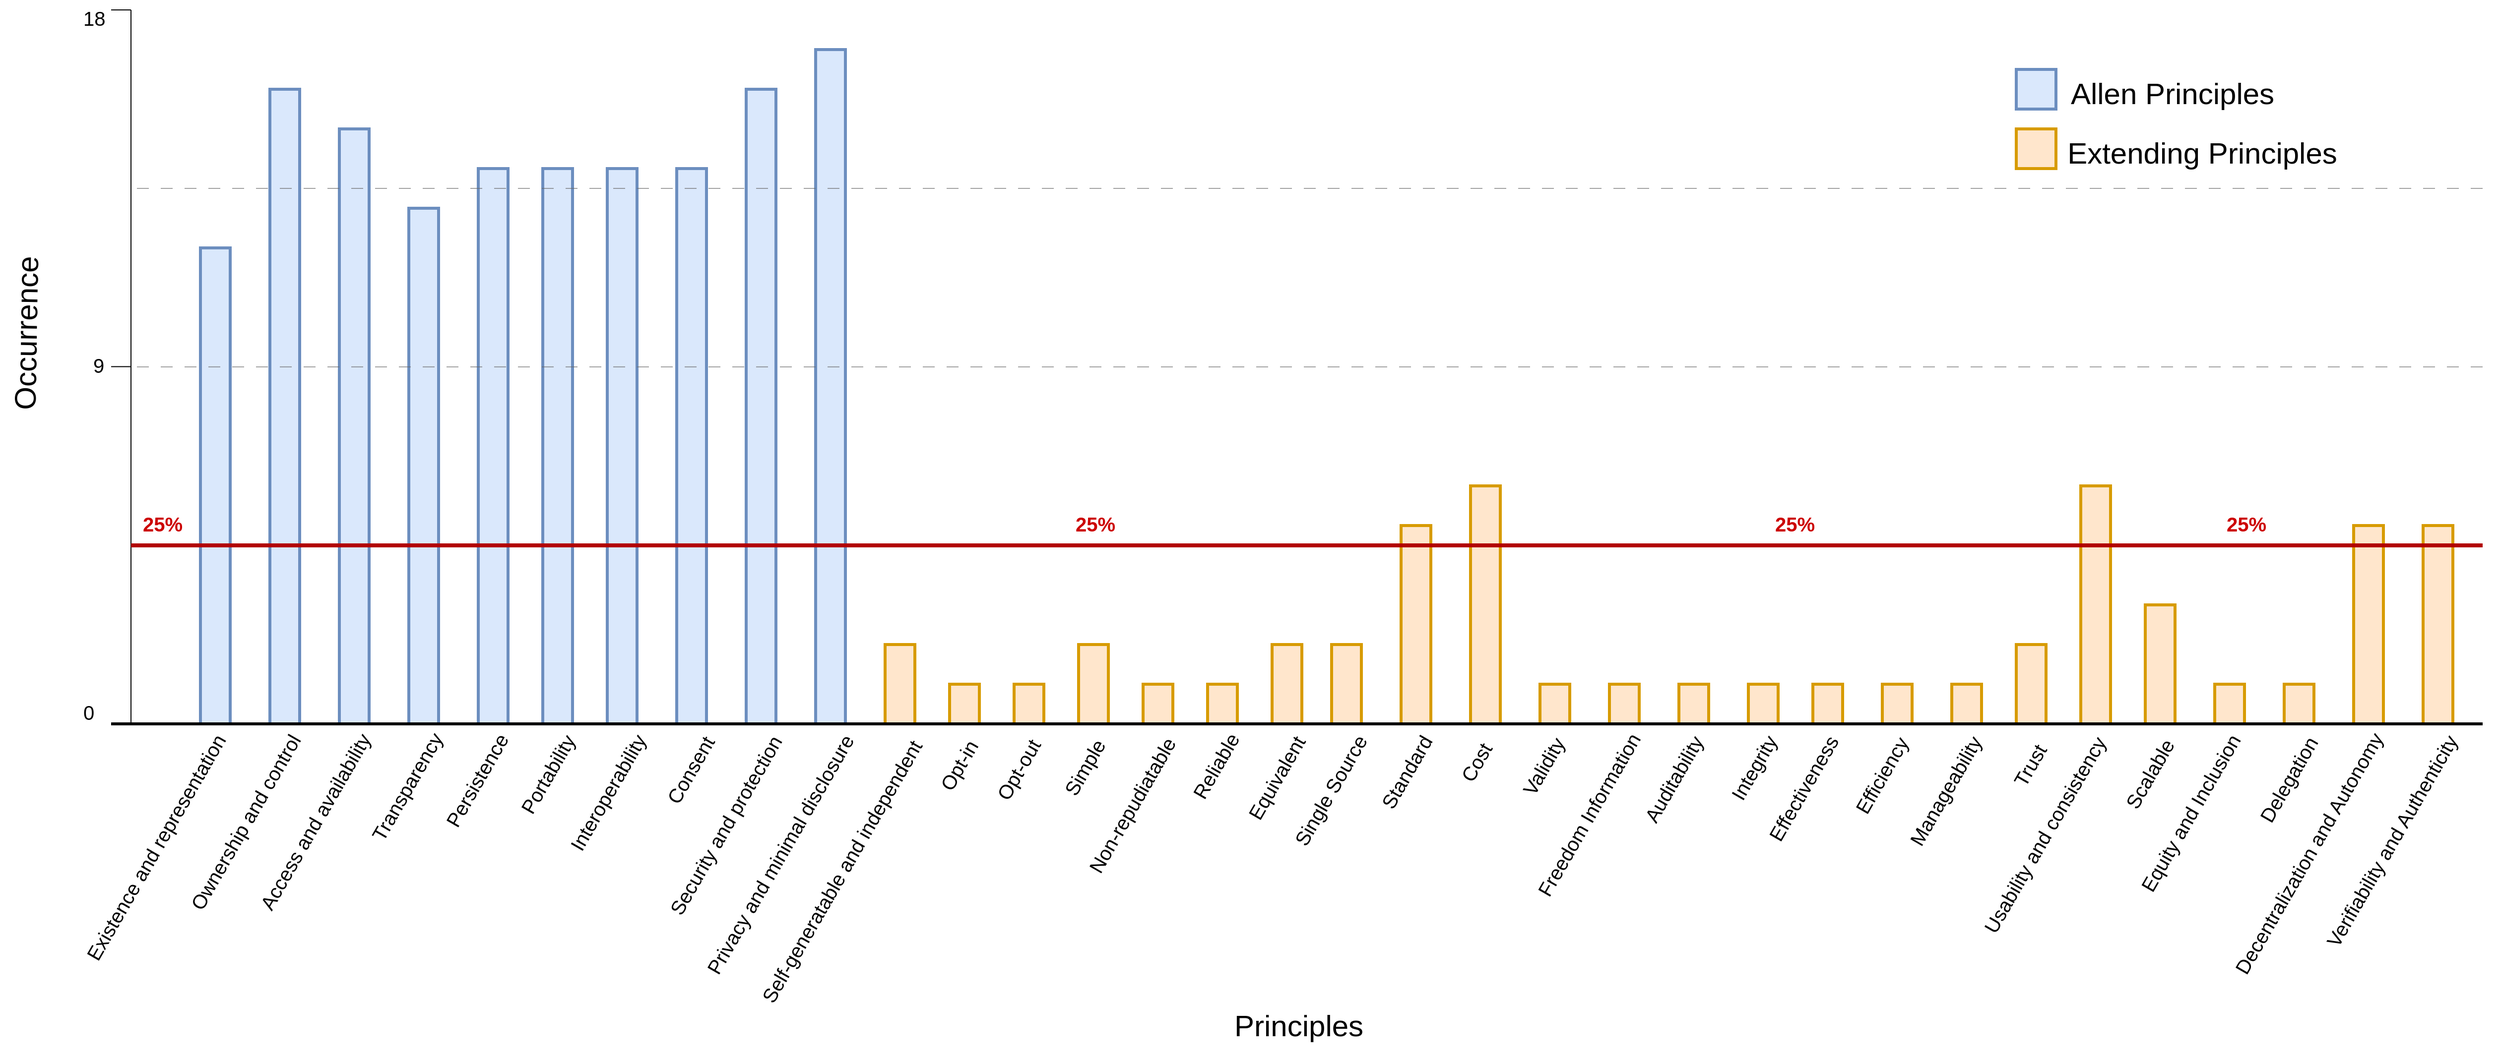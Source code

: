 <mxfile version="26.0.11">
  <diagram name="Page-1" id="2iZMz1MSZMlMYcdQClPu">
    <mxGraphModel dx="2269" dy="2337" grid="1" gridSize="10" guides="1" tooltips="1" connect="1" arrows="1" fold="1" page="1" pageScale="1" pageWidth="850" pageHeight="1100" math="0" shadow="0">
      <root>
        <mxCell id="0" />
        <mxCell id="1" parent="0" />
        <mxCell id="H80oZMwdlH7r0mB5AyR4-1" value="&lt;font style=&quot;font-size: 20px; line-height: 200%;&quot;&gt;Effectiveness&lt;/font&gt;" style="text;whiteSpace=wrap;html=1;rotation=300;" parent="1" vertex="1">
          <mxGeometry x="1860" y="25" width="150" height="60" as="geometry" />
        </mxCell>
        <mxCell id="H80oZMwdlH7r0mB5AyR4-2" value="&lt;font style=&quot;font-size: 20px; line-height: 200%;&quot;&gt;Efficiency&lt;/font&gt;" style="text;whiteSpace=wrap;html=1;rotation=300;" parent="1" vertex="1">
          <mxGeometry x="1955" y="10" width="120" height="60" as="geometry" />
        </mxCell>
        <mxCell id="H80oZMwdlH7r0mB5AyR4-3" value="&lt;font style=&quot;font-size: 20px; line-height: 200%;&quot;&gt;Manageability&lt;/font&gt;" style="text;whiteSpace=wrap;html=1;rotation=300;" parent="1" vertex="1">
          <mxGeometry x="2000" y="25" width="160" height="60" as="geometry" />
        </mxCell>
        <mxCell id="H80oZMwdlH7r0mB5AyR4-4" value="&lt;font style=&quot;font-size: 20px; line-height: 200%;&quot;&gt;Trust&lt;/font&gt;" style="text;whiteSpace=wrap;html=1;rotation=300;" parent="1" vertex="1">
          <mxGeometry x="2125" width="80" height="60" as="geometry" />
        </mxCell>
        <mxCell id="H80oZMwdlH7r0mB5AyR4-5" value="&lt;font style=&quot;font-size: 20px; line-height: 200%;&quot;&gt;Usability and consistency&lt;/font&gt;" style="text;whiteSpace=wrap;html=1;rotation=300;" parent="1" vertex="1">
          <mxGeometry x="2050" y="70" width="260" height="60" as="geometry" />
        </mxCell>
        <mxCell id="H80oZMwdlH7r0mB5AyR4-6" value="&lt;font style=&quot;font-size: 20px; line-height: 200%;&quot;&gt;Scalable&lt;/font&gt;" style="text;whiteSpace=wrap;html=1;rotation=300;" parent="1" vertex="1">
          <mxGeometry x="2230" y="10" width="110" height="60" as="geometry" />
        </mxCell>
        <mxCell id="H80oZMwdlH7r0mB5AyR4-7" value="&lt;font style=&quot;font-size: 20px; line-height: 200%;&quot;&gt;Equity and Inclusion&lt;/font&gt;" style="text;whiteSpace=wrap;html=1;rotation=300;" parent="1" vertex="1">
          <mxGeometry x="2220" y="50" width="210" height="60" as="geometry" />
        </mxCell>
        <mxCell id="H80oZMwdlH7r0mB5AyR4-8" value="&lt;font style=&quot;font-size: 20px; line-height: 200%;&quot;&gt;Delegation&lt;/font&gt;" style="text;whiteSpace=wrap;html=1;rotation=300;" parent="1" vertex="1">
          <mxGeometry x="2360" y="15" width="130" height="60" as="geometry" />
        </mxCell>
        <mxCell id="H80oZMwdlH7r0mB5AyR4-9" value="&lt;font style=&quot;font-size: 20px; line-height: 200%;&quot;&gt;Decentralization and Autonomy&lt;/font&gt;" style="text;whiteSpace=wrap;html=1;rotation=300;" parent="1" vertex="1">
          <mxGeometry x="2290" y="90" width="310" height="60" as="geometry" />
        </mxCell>
        <mxCell id="H80oZMwdlH7r0mB5AyR4-10" value="&lt;font style=&quot;font-size: 20px; line-height: 200%;&quot;&gt;Verifiability and Authenticity&lt;/font&gt;" style="text;whiteSpace=wrap;html=1;rotation=300;" parent="1" vertex="1">
          <mxGeometry x="2390" y="75" width="280" height="60" as="geometry" />
        </mxCell>
        <mxCell id="H80oZMwdlH7r0mB5AyR4-11" value="&lt;font style=&quot;font-size: 20px; line-height: 200%;&quot;&gt;Non-repudiatable&lt;/font&gt;" style="text;whiteSpace=wrap;html=1;rotation=300;" parent="1" vertex="1">
          <mxGeometry x="1165" y="40" width="190" height="60" as="geometry" />
        </mxCell>
        <mxCell id="H80oZMwdlH7r0mB5AyR4-12" value="&lt;font style=&quot;font-size: 20px; line-height: 200%;&quot;&gt;Reliable&lt;/font&gt;" style="text;whiteSpace=wrap;html=1;rotation=300;" parent="1" vertex="1">
          <mxGeometry x="1290" width="110" height="60" as="geometry" />
        </mxCell>
        <mxCell id="H80oZMwdlH7r0mB5AyR4-14" value="&lt;font style=&quot;font-size: 20px; line-height: 200%;&quot;&gt;Single Source&lt;/font&gt;" style="text;whiteSpace=wrap;html=1;rotation=300;" parent="1" vertex="1">
          <mxGeometry x="1380" y="25" width="160" height="60" as="geometry" />
        </mxCell>
        <mxCell id="H80oZMwdlH7r0mB5AyR4-15" value="&lt;font style=&quot;font-size: 20px; line-height: 200%;&quot;&gt;Standard&lt;/font&gt;" style="text;whiteSpace=wrap;html=1;rotation=300;" parent="1" vertex="1">
          <mxGeometry x="1480" y="10" width="110" height="60" as="geometry" />
        </mxCell>
        <mxCell id="H80oZMwdlH7r0mB5AyR4-16" value="&lt;font style=&quot;font-size: 20px; line-height: 200%;&quot;&gt;Cost&lt;/font&gt;" style="text;whiteSpace=wrap;html=1;rotation=300;" parent="1" vertex="1">
          <mxGeometry x="1570" width="70" height="60" as="geometry" />
        </mxCell>
        <mxCell id="H80oZMwdlH7r0mB5AyR4-17" value="&lt;font style=&quot;font-size: 20px; line-height: 200%;&quot;&gt;Validity&lt;/font&gt;" style="text;whiteSpace=wrap;html=1;rotation=300;" parent="1" vertex="1">
          <mxGeometry x="1625" width="100" height="60" as="geometry" />
        </mxCell>
        <mxCell id="H80oZMwdlH7r0mB5AyR4-18" value="&lt;font style=&quot;font-size: 20px; line-height: 200%;&quot;&gt;Freedom Information&lt;/font&gt;" style="text;whiteSpace=wrap;html=1;rotation=300;" parent="1" vertex="1">
          <mxGeometry x="1610" y="50" width="220" height="60" as="geometry" />
        </mxCell>
        <mxCell id="H80oZMwdlH7r0mB5AyR4-19" value="&lt;font style=&quot;font-size: 20px; line-height: 200%;&quot;&gt;Auditability&lt;/font&gt;" style="text;whiteSpace=wrap;html=1;rotation=300;" parent="1" vertex="1">
          <mxGeometry x="1740" y="15" width="130" height="60" as="geometry" />
        </mxCell>
        <mxCell id="H80oZMwdlH7r0mB5AyR4-20" value="&lt;font style=&quot;font-size: 20px; line-height: 200%;&quot;&gt;Integrity&lt;/font&gt;" style="text;whiteSpace=wrap;html=1;rotation=300;" parent="1" vertex="1">
          <mxGeometry x="1835" y="5" width="100" height="60" as="geometry" />
        </mxCell>
        <mxCell id="H80oZMwdlH7r0mB5AyR4-21" value="&lt;font style=&quot;font-size: 20px; line-height: 200%;&quot;&gt;Transparency&lt;/font&gt;" style="text;whiteSpace=wrap;html=1;rotation=300;" parent="1" vertex="1">
          <mxGeometry x="450" y="20" width="160" height="60" as="geometry" />
        </mxCell>
        <mxCell id="H80oZMwdlH7r0mB5AyR4-22" value="&lt;font style=&quot;font-size: 20px; line-height: 200%;&quot;&gt;Persistence&lt;/font&gt;" style="text;whiteSpace=wrap;html=1;rotation=300;" parent="1" vertex="1">
          <mxGeometry x="530" y="15" width="140" height="60" as="geometry" />
        </mxCell>
        <mxCell id="H80oZMwdlH7r0mB5AyR4-23" value="&lt;font style=&quot;font-size: 20px; line-height: 200%;&quot;&gt;Portability&lt;/font&gt;" style="text;whiteSpace=wrap;html=1;rotation=300;" parent="1" vertex="1">
          <mxGeometry x="610" y="10" width="120" height="60" as="geometry" />
        </mxCell>
        <mxCell id="H80oZMwdlH7r0mB5AyR4-24" value="&lt;font style=&quot;font-size: 20px; line-height: 200%;&quot;&gt;Interoperability&lt;/font&gt;" style="text;whiteSpace=wrap;html=1;rotation=300;" parent="1" vertex="1">
          <mxGeometry x="650" y="30" width="160" height="60" as="geometry" />
        </mxCell>
        <mxCell id="H80oZMwdlH7r0mB5AyR4-25" value="&lt;font style=&quot;font-size: 20px; line-height: 200%;&quot;&gt;Consent&lt;/font&gt;" style="text;whiteSpace=wrap;html=1;rotation=300;" parent="1" vertex="1">
          <mxGeometry x="760" y="5" width="110" height="60" as="geometry" />
        </mxCell>
        <mxCell id="H80oZMwdlH7r0mB5AyR4-26" value="&lt;font style=&quot;font-size: 20px; line-height: 200%;&quot;&gt;Security and protection&lt;/font&gt;" style="text;whiteSpace=wrap;html=1;rotation=300;" parent="1" vertex="1">
          <mxGeometry x="730" y="60" width="240" height="60" as="geometry" />
        </mxCell>
        <mxCell id="H80oZMwdlH7r0mB5AyR4-27" value="&lt;font style=&quot;font-size: 20px; line-height: 200%;&quot;&gt;Privacy and minimal disclosure&lt;/font&gt;" style="text;whiteSpace=wrap;html=1;rotation=300;" parent="1" vertex="1">
          <mxGeometry x="750" y="90" width="310" height="60" as="geometry" />
        </mxCell>
        <mxCell id="H80oZMwdlH7r0mB5AyR4-28" value="&lt;font style=&quot;font-size: 20px; line-height: 200%;&quot;&gt;Self-generatable and independent&lt;/font&gt;" style="text;whiteSpace=wrap;html=1;rotation=300;" parent="1" vertex="1">
          <mxGeometry x="800" y="110" width="330" height="60" as="geometry" />
        </mxCell>
        <mxCell id="H80oZMwdlH7r0mB5AyR4-29" value="&lt;font style=&quot;font-size: 20px; line-height: 200%;&quot;&gt;Opt-in&lt;/font&gt;" style="text;whiteSpace=wrap;html=1;rotation=300;" parent="1" vertex="1">
          <mxGeometry x="1040" width="90" height="60" as="geometry" />
        </mxCell>
        <mxCell id="H80oZMwdlH7r0mB5AyR4-30" value="&lt;font style=&quot;font-size: 20px; line-height: 200%;&quot;&gt;Opt-out&lt;/font&gt;" style="text;whiteSpace=wrap;html=1;rotation=300;" parent="1" vertex="1">
          <mxGeometry x="1095" y="5" width="100" height="60" as="geometry" />
        </mxCell>
        <mxCell id="H80oZMwdlH7r0mB5AyR4-31" value="&lt;font style=&quot;font-size: 20px; line-height: 200%;&quot;&gt;Simple&lt;/font&gt;" style="text;whiteSpace=wrap;html=1;rotation=300;" parent="1" vertex="1">
          <mxGeometry x="1165" y="5" width="90" height="60" as="geometry" />
        </mxCell>
        <mxCell id="H80oZMwdlH7r0mB5AyR4-32" value="&lt;font style=&quot;font-size: 20px; line-height: 200%;&quot;&gt;Existence and representation&lt;/font&gt;" style="text;whiteSpace=wrap;html=1;rotation=300;" parent="1" vertex="1">
          <mxGeometry x="130" y="85" width="290" height="60" as="geometry" />
        </mxCell>
        <mxCell id="H80oZMwdlH7r0mB5AyR4-33" value="&lt;font style=&quot;font-size: 20px; line-height: 200%;&quot;&gt;Ownership and control&lt;/font&gt;" style="text;whiteSpace=wrap;html=1;rotation=300;" parent="1" vertex="1">
          <mxGeometry x="250" y="60" width="230" height="60" as="geometry" />
        </mxCell>
        <mxCell id="H80oZMwdlH7r0mB5AyR4-34" value="&lt;font style=&quot;font-size: 20px; line-height: 200%;&quot;&gt;Access and availability&lt;/font&gt;" style="text;whiteSpace=wrap;html=1;rotation=300;" parent="1" vertex="1">
          <mxGeometry x="320" y="60" width="230" height="60" as="geometry" />
        </mxCell>
        <mxCell id="H80oZMwdlH7r0mB5AyR4-36" value="" style="rounded=0;whiteSpace=wrap;html=1;fillColor=#dae8fc;strokeColor=#6c8ebf;strokeWidth=3;" parent="1" vertex="1">
          <mxGeometry x="310" y="-480" width="30" height="480" as="geometry" />
        </mxCell>
        <mxCell id="H80oZMwdlH7r0mB5AyR4-37" value="" style="endArrow=none;html=1;rounded=0;strokeWidth=1;" parent="1" edge="1">
          <mxGeometry width="50" height="50" relative="1" as="geometry">
            <mxPoint x="240" y="-720" as="sourcePoint" />
            <mxPoint x="240" as="targetPoint" />
          </mxGeometry>
        </mxCell>
        <mxCell id="H80oZMwdlH7r0mB5AyR4-38" value="" style="endArrow=none;html=1;rounded=0;" parent="1" edge="1">
          <mxGeometry width="50" height="50" relative="1" as="geometry">
            <mxPoint x="220" y="-360.23" as="sourcePoint" />
            <mxPoint x="240" y="-360.23" as="targetPoint" />
          </mxGeometry>
        </mxCell>
        <mxCell id="H80oZMwdlH7r0mB5AyR4-40" value="" style="endArrow=none;html=1;rounded=0;" parent="1" edge="1">
          <mxGeometry width="50" height="50" relative="1" as="geometry">
            <mxPoint x="220" y="-720" as="sourcePoint" />
            <mxPoint x="240" y="-720" as="targetPoint" />
          </mxGeometry>
        </mxCell>
        <mxCell id="H80oZMwdlH7r0mB5AyR4-41" value="" style="rounded=0;whiteSpace=wrap;html=1;fillColor=#dae8fc;strokeColor=#6c8ebf;strokeWidth=3;" parent="1" vertex="1">
          <mxGeometry x="380" y="-640" width="30" height="640" as="geometry" />
        </mxCell>
        <mxCell id="H80oZMwdlH7r0mB5AyR4-42" value="" style="rounded=0;whiteSpace=wrap;html=1;fillColor=#dae8fc;strokeColor=#6c8ebf;strokeWidth=3;" parent="1" vertex="1">
          <mxGeometry x="450" y="-600" width="30" height="600" as="geometry" />
        </mxCell>
        <mxCell id="H80oZMwdlH7r0mB5AyR4-43" value="" style="rounded=0;whiteSpace=wrap;html=1;fillColor=#dae8fc;strokeColor=#6c8ebf;strokeWidth=3;" parent="1" vertex="1">
          <mxGeometry x="520" y="-520" width="30" height="520" as="geometry" />
        </mxCell>
        <mxCell id="H80oZMwdlH7r0mB5AyR4-44" value="" style="rounded=0;whiteSpace=wrap;html=1;fillColor=#dae8fc;strokeColor=#6c8ebf;strokeWidth=3;" parent="1" vertex="1">
          <mxGeometry x="590" y="-560" width="30" height="560" as="geometry" />
        </mxCell>
        <mxCell id="H80oZMwdlH7r0mB5AyR4-45" value="" style="rounded=0;whiteSpace=wrap;html=1;fillColor=#dae8fc;strokeColor=#6c8ebf;strokeWidth=3;" parent="1" vertex="1">
          <mxGeometry x="655" y="-560" width="30" height="560" as="geometry" />
        </mxCell>
        <mxCell id="H80oZMwdlH7r0mB5AyR4-46" value="" style="rounded=0;whiteSpace=wrap;html=1;fillColor=#dae8fc;strokeColor=#6c8ebf;strokeWidth=3;" parent="1" vertex="1">
          <mxGeometry x="720" y="-560" width="30" height="560" as="geometry" />
        </mxCell>
        <mxCell id="H80oZMwdlH7r0mB5AyR4-48" value="" style="rounded=0;whiteSpace=wrap;html=1;fillColor=#dae8fc;strokeColor=#6c8ebf;strokeWidth=3;" parent="1" vertex="1">
          <mxGeometry x="790" y="-560" width="30" height="560" as="geometry" />
        </mxCell>
        <mxCell id="H80oZMwdlH7r0mB5AyR4-49" value="" style="rounded=0;whiteSpace=wrap;html=1;fillColor=#dae8fc;strokeColor=#6c8ebf;strokeWidth=3;" parent="1" vertex="1">
          <mxGeometry x="860" y="-640" width="30" height="640" as="geometry" />
        </mxCell>
        <mxCell id="H80oZMwdlH7r0mB5AyR4-50" value="&lt;font style=&quot;font-size: 20px;&quot;&gt;0&lt;/font&gt;" style="text;whiteSpace=wrap;html=1;rotation=0;" parent="1" vertex="1">
          <mxGeometry x="190" y="-30" width="40" height="40" as="geometry" />
        </mxCell>
        <mxCell id="H80oZMwdlH7r0mB5AyR4-51" value="" style="endArrow=none;html=1;rounded=0;strokeWidth=3;" parent="1" edge="1">
          <mxGeometry width="50" height="50" relative="1" as="geometry">
            <mxPoint x="220" as="sourcePoint" />
            <mxPoint x="240" as="targetPoint" />
          </mxGeometry>
        </mxCell>
        <mxCell id="H80oZMwdlH7r0mB5AyR4-52" value="&lt;font style=&quot;font-size: 20px;&quot;&gt;9&lt;/font&gt;" style="text;whiteSpace=wrap;html=1;rotation=0;" parent="1" vertex="1">
          <mxGeometry x="200" y="-380" width="30" height="40" as="geometry" />
        </mxCell>
        <mxCell id="H80oZMwdlH7r0mB5AyR4-53" value="&lt;font style=&quot;font-size: 20px;&quot;&gt;18&lt;/font&gt;" style="text;whiteSpace=wrap;html=1;rotation=0;" parent="1" vertex="1">
          <mxGeometry x="190" y="-730" width="45" height="40" as="geometry" />
        </mxCell>
        <mxCell id="H80oZMwdlH7r0mB5AyR4-55" value="&lt;b&gt;&lt;font style=&quot;font-size: 20px; color: rgb(204, 0, 0);&quot;&gt;25%&lt;/font&gt;&lt;/b&gt;" style="text;whiteSpace=wrap;html=1;rotation=0;" parent="1" vertex="1">
          <mxGeometry x="1190" y="-220" width="60" height="40" as="geometry" />
        </mxCell>
        <mxCell id="H80oZMwdlH7r0mB5AyR4-58" value="" style="rounded=0;whiteSpace=wrap;html=1;fillColor=#dae8fc;strokeColor=#6c8ebf;strokeWidth=3;" parent="1" vertex="1">
          <mxGeometry x="930" y="-680" width="30" height="680" as="geometry" />
        </mxCell>
        <mxCell id="H80oZMwdlH7r0mB5AyR4-59" value="" style="rounded=0;whiteSpace=wrap;html=1;fillColor=#ffe6cc;strokeColor=#d79b00;strokeWidth=3;" parent="1" vertex="1">
          <mxGeometry x="1000" y="-80" width="30" height="80" as="geometry" />
        </mxCell>
        <mxCell id="H80oZMwdlH7r0mB5AyR4-60" value="" style="rounded=0;whiteSpace=wrap;html=1;fillColor=#ffe6cc;strokeColor=#d79b00;strokeWidth=3;" parent="1" vertex="1">
          <mxGeometry x="1065" y="-40" width="30" height="40" as="geometry" />
        </mxCell>
        <mxCell id="H80oZMwdlH7r0mB5AyR4-61" value="" style="rounded=0;whiteSpace=wrap;html=1;fillColor=#ffe6cc;strokeColor=#d79b00;strokeWidth=3;" parent="1" vertex="1">
          <mxGeometry x="1130" y="-40" width="30" height="40" as="geometry" />
        </mxCell>
        <mxCell id="H80oZMwdlH7r0mB5AyR4-62" value="" style="rounded=0;whiteSpace=wrap;html=1;fillColor=#ffe6cc;strokeColor=#d79b00;strokeWidth=3;" parent="1" vertex="1">
          <mxGeometry x="1195" y="-80" width="30" height="80" as="geometry" />
        </mxCell>
        <mxCell id="H80oZMwdlH7r0mB5AyR4-64" value="" style="rounded=0;whiteSpace=wrap;html=1;fillColor=#ffe6cc;strokeColor=#d79b00;strokeWidth=3;" parent="1" vertex="1">
          <mxGeometry x="1260" y="-40" width="30" height="40" as="geometry" />
        </mxCell>
        <mxCell id="H80oZMwdlH7r0mB5AyR4-66" value="" style="rounded=0;whiteSpace=wrap;html=1;fillColor=#ffe6cc;strokeColor=#d79b00;strokeWidth=3;" parent="1" vertex="1">
          <mxGeometry x="1325" y="-40" width="30" height="40" as="geometry" />
        </mxCell>
        <mxCell id="H80oZMwdlH7r0mB5AyR4-67" value="&lt;font style=&quot;font-size: 20px;&quot;&gt;Equivalent&lt;/font&gt;" style="text;whiteSpace=wrap;html=1;rotation=300;" parent="1" vertex="1">
          <mxGeometry x="1350" y="20" width="120" height="60" as="geometry" />
        </mxCell>
        <mxCell id="H80oZMwdlH7r0mB5AyR4-68" value="" style="rounded=0;whiteSpace=wrap;html=1;fillColor=#ffe6cc;strokeColor=#d79b00;strokeWidth=3;" parent="1" vertex="1">
          <mxGeometry x="1390" y="-80" width="30" height="80" as="geometry" />
        </mxCell>
        <mxCell id="H80oZMwdlH7r0mB5AyR4-69" value="" style="rounded=0;whiteSpace=wrap;html=1;fillColor=#ffe6cc;strokeColor=#d79b00;strokeWidth=3;" parent="1" vertex="1">
          <mxGeometry x="1450" y="-80" width="30" height="80" as="geometry" />
        </mxCell>
        <mxCell id="H80oZMwdlH7r0mB5AyR4-70" value="" style="rounded=0;whiteSpace=wrap;html=1;fillColor=#ffe6cc;strokeColor=#d79b00;strokeWidth=3;" parent="1" vertex="1">
          <mxGeometry x="1520" y="-200" width="30" height="200" as="geometry" />
        </mxCell>
        <mxCell id="H80oZMwdlH7r0mB5AyR4-71" value="" style="rounded=0;whiteSpace=wrap;html=1;fillColor=#ffe6cc;strokeColor=#d79b00;strokeWidth=3;" parent="1" vertex="1">
          <mxGeometry x="1590" y="-240" width="30" height="240" as="geometry" />
        </mxCell>
        <mxCell id="H80oZMwdlH7r0mB5AyR4-72" value="" style="rounded=0;whiteSpace=wrap;html=1;fillColor=#ffe6cc;strokeColor=#d79b00;strokeWidth=3;" parent="1" vertex="1">
          <mxGeometry x="1660" y="-40" width="30" height="40" as="geometry" />
        </mxCell>
        <mxCell id="H80oZMwdlH7r0mB5AyR4-74" value="" style="rounded=0;whiteSpace=wrap;html=1;fillColor=#ffe6cc;strokeColor=#d79b00;strokeWidth=3;" parent="1" vertex="1">
          <mxGeometry x="1730" y="-40" width="30" height="40" as="geometry" />
        </mxCell>
        <mxCell id="H80oZMwdlH7r0mB5AyR4-75" value="" style="rounded=0;whiteSpace=wrap;html=1;fillColor=#ffe6cc;strokeColor=#d79b00;strokeWidth=3;" parent="1" vertex="1">
          <mxGeometry x="1800" y="-40" width="30" height="40" as="geometry" />
        </mxCell>
        <mxCell id="H80oZMwdlH7r0mB5AyR4-76" value="" style="rounded=0;whiteSpace=wrap;html=1;fillColor=#ffe6cc;strokeColor=#d79b00;strokeWidth=3;" parent="1" vertex="1">
          <mxGeometry x="1870" y="-40" width="30" height="40" as="geometry" />
        </mxCell>
        <mxCell id="H80oZMwdlH7r0mB5AyR4-78" value="" style="rounded=0;whiteSpace=wrap;html=1;fillColor=#ffe6cc;strokeColor=#d79b00;strokeWidth=3;" parent="1" vertex="1">
          <mxGeometry x="1935" y="-40" width="30" height="40" as="geometry" />
        </mxCell>
        <mxCell id="H80oZMwdlH7r0mB5AyR4-79" value="" style="rounded=0;whiteSpace=wrap;html=1;fillColor=#ffe6cc;strokeColor=#d79b00;strokeWidth=3;" parent="1" vertex="1">
          <mxGeometry x="2005" y="-40" width="30" height="40" as="geometry" />
        </mxCell>
        <mxCell id="H80oZMwdlH7r0mB5AyR4-80" value="" style="rounded=0;whiteSpace=wrap;html=1;fillColor=#ffe6cc;strokeColor=#d79b00;strokeWidth=3;" parent="1" vertex="1">
          <mxGeometry x="2075" y="-40" width="30" height="40" as="geometry" />
        </mxCell>
        <mxCell id="H80oZMwdlH7r0mB5AyR4-81" value="" style="rounded=0;whiteSpace=wrap;html=1;fillColor=#ffe6cc;strokeColor=#d79b00;strokeWidth=3;" parent="1" vertex="1">
          <mxGeometry x="2140" y="-80" width="30" height="80" as="geometry" />
        </mxCell>
        <mxCell id="H80oZMwdlH7r0mB5AyR4-82" value="" style="rounded=0;whiteSpace=wrap;html=1;fillColor=#ffe6cc;strokeColor=#d79b00;strokeWidth=3;" parent="1" vertex="1">
          <mxGeometry x="2205" y="-240" width="30" height="240" as="geometry" />
        </mxCell>
        <mxCell id="H80oZMwdlH7r0mB5AyR4-83" value="" style="rounded=0;whiteSpace=wrap;html=1;fillColor=#ffe6cc;strokeColor=#d79b00;strokeWidth=3;" parent="1" vertex="1">
          <mxGeometry x="2270" y="-120" width="30" height="120" as="geometry" />
        </mxCell>
        <mxCell id="H80oZMwdlH7r0mB5AyR4-84" value="" style="rounded=0;whiteSpace=wrap;html=1;fillColor=#ffe6cc;strokeColor=#d79b00;strokeWidth=3;" parent="1" vertex="1">
          <mxGeometry x="2340" y="-40" width="30" height="40" as="geometry" />
        </mxCell>
        <mxCell id="H80oZMwdlH7r0mB5AyR4-85" value="" style="rounded=0;whiteSpace=wrap;html=1;fillColor=#ffe6cc;strokeColor=#d79b00;strokeWidth=3;" parent="1" vertex="1">
          <mxGeometry x="2410" y="-40" width="30" height="40" as="geometry" />
        </mxCell>
        <mxCell id="H80oZMwdlH7r0mB5AyR4-86" value="" style="rounded=0;whiteSpace=wrap;html=1;fillColor=#ffe6cc;strokeColor=#d79b00;strokeWidth=3;" parent="1" vertex="1">
          <mxGeometry x="2480" y="-200" width="30" height="200" as="geometry" />
        </mxCell>
        <mxCell id="H80oZMwdlH7r0mB5AyR4-87" value="" style="rounded=0;whiteSpace=wrap;html=1;fillColor=#ffe6cc;strokeColor=#d79b00;strokeWidth=3;" parent="1" vertex="1">
          <mxGeometry x="2550" y="-200" width="30" height="200" as="geometry" />
        </mxCell>
        <mxCell id="H80oZMwdlH7r0mB5AyR4-35" value="" style="endArrow=none;html=1;rounded=0;strokeWidth=3;" parent="1" edge="1">
          <mxGeometry width="50" height="50" relative="1" as="geometry">
            <mxPoint x="2610" as="sourcePoint" />
            <mxPoint x="240" as="targetPoint" />
          </mxGeometry>
        </mxCell>
        <mxCell id="H80oZMwdlH7r0mB5AyR4-90" value="" style="rounded=0;whiteSpace=wrap;html=1;fillColor=#dae8fc;strokeColor=#6c8ebf;strokeWidth=3;" parent="1" vertex="1">
          <mxGeometry x="2140" y="-660" width="40" height="40" as="geometry" />
        </mxCell>
        <mxCell id="H80oZMwdlH7r0mB5AyR4-91" value="Allen Principles" style="text;whiteSpace=wrap;align=center;fontSize=30;" parent="1" vertex="1">
          <mxGeometry x="2180" y="-660" width="235" height="40" as="geometry" />
        </mxCell>
        <mxCell id="H80oZMwdlH7r0mB5AyR4-92" value="" style="rounded=0;whiteSpace=wrap;html=1;fillColor=#ffe6cc;strokeColor=#d79b00;strokeWidth=3;" parent="1" vertex="1">
          <mxGeometry x="2140" y="-600" width="40" height="40" as="geometry" />
        </mxCell>
        <mxCell id="H80oZMwdlH7r0mB5AyR4-93" value="Extending Principles" style="text;whiteSpace=wrap;align=center;fontSize=30;" parent="1" vertex="1">
          <mxGeometry x="2180" y="-600" width="295" height="40" as="geometry" />
        </mxCell>
        <mxCell id="H80oZMwdlH7r0mB5AyR4-94" value="" style="endArrow=none;html=1;rounded=0;strokeWidth=4;fillColor=#e51400;strokeColor=#B20000;" parent="1" edge="1">
          <mxGeometry width="50" height="50" relative="1" as="geometry">
            <mxPoint x="2610" y="-180" as="sourcePoint" />
            <mxPoint x="240" y="-180" as="targetPoint" />
          </mxGeometry>
        </mxCell>
        <mxCell id="H80oZMwdlH7r0mB5AyR4-95" value="" style="endArrow=none;html=1;rounded=0;strokeWidth=1;fillColor=#f5f5f5;strokeColor=#666666;dashed=1;dashPattern=12 12;opacity=60;" parent="1" edge="1">
          <mxGeometry width="50" height="50" relative="1" as="geometry">
            <mxPoint x="2610" y="-360" as="sourcePoint" />
            <mxPoint x="240" y="-360" as="targetPoint" />
          </mxGeometry>
        </mxCell>
        <mxCell id="H80oZMwdlH7r0mB5AyR4-96" value="" style="endArrow=none;html=1;rounded=0;strokeWidth=1;fillColor=#f5f5f5;strokeColor=#666666;dashed=1;dashPattern=12 12;opacity=60;" parent="1" edge="1">
          <mxGeometry width="50" height="50" relative="1" as="geometry">
            <mxPoint x="2610" y="-540" as="sourcePoint" />
            <mxPoint x="240" y="-540" as="targetPoint" />
          </mxGeometry>
        </mxCell>
        <mxCell id="8ZRFpl5qV4VwEXCt20aw-1" value="&lt;font style=&quot;font-size: 30px;&quot;&gt;Occurrence&lt;/font&gt;" style="text;whiteSpace=wrap;html=1;rotation=-89;opacity=90;" parent="1" vertex="1">
          <mxGeometry x="45" y="-440" width="190" height="60" as="geometry" />
        </mxCell>
        <mxCell id="eb7qV8oV0duKH3qANgF9-1" value="&lt;font style=&quot;font-size: 30px;&quot;&gt;Principles&lt;/font&gt;" style="text;whiteSpace=wrap;html=1;rotation=0;opacity=90;" parent="1" vertex="1">
          <mxGeometry x="1350" y="280" width="190" height="60" as="geometry" />
        </mxCell>
        <mxCell id="eb7qV8oV0duKH3qANgF9-3" value="&lt;b&gt;&lt;font style=&quot;font-size: 20px; color: rgb(204, 0, 0);&quot;&gt;25%&lt;/font&gt;&lt;/b&gt;" style="text;whiteSpace=wrap;html=1;rotation=0;" parent="1" vertex="1">
          <mxGeometry x="2350" y="-220" width="60" height="40" as="geometry" />
        </mxCell>
        <mxCell id="eb7qV8oV0duKH3qANgF9-5" value="&lt;b&gt;&lt;font style=&quot;font-size: 20px; color: rgb(204, 0, 0);&quot;&gt;25%&lt;/font&gt;&lt;/b&gt;" style="text;whiteSpace=wrap;html=1;rotation=0;" parent="1" vertex="1">
          <mxGeometry x="250" y="-220" width="60" height="40" as="geometry" />
        </mxCell>
        <mxCell id="U_a3RGGLaEpqTER4CgUE-1" value="&lt;b&gt;&lt;font style=&quot;font-size: 20px; color: rgb(204, 0, 0);&quot;&gt;25%&lt;/font&gt;&lt;/b&gt;" style="text;whiteSpace=wrap;html=1;rotation=0;" parent="1" vertex="1">
          <mxGeometry x="1895" y="-220" width="60" height="40" as="geometry" />
        </mxCell>
      </root>
    </mxGraphModel>
  </diagram>
</mxfile>
